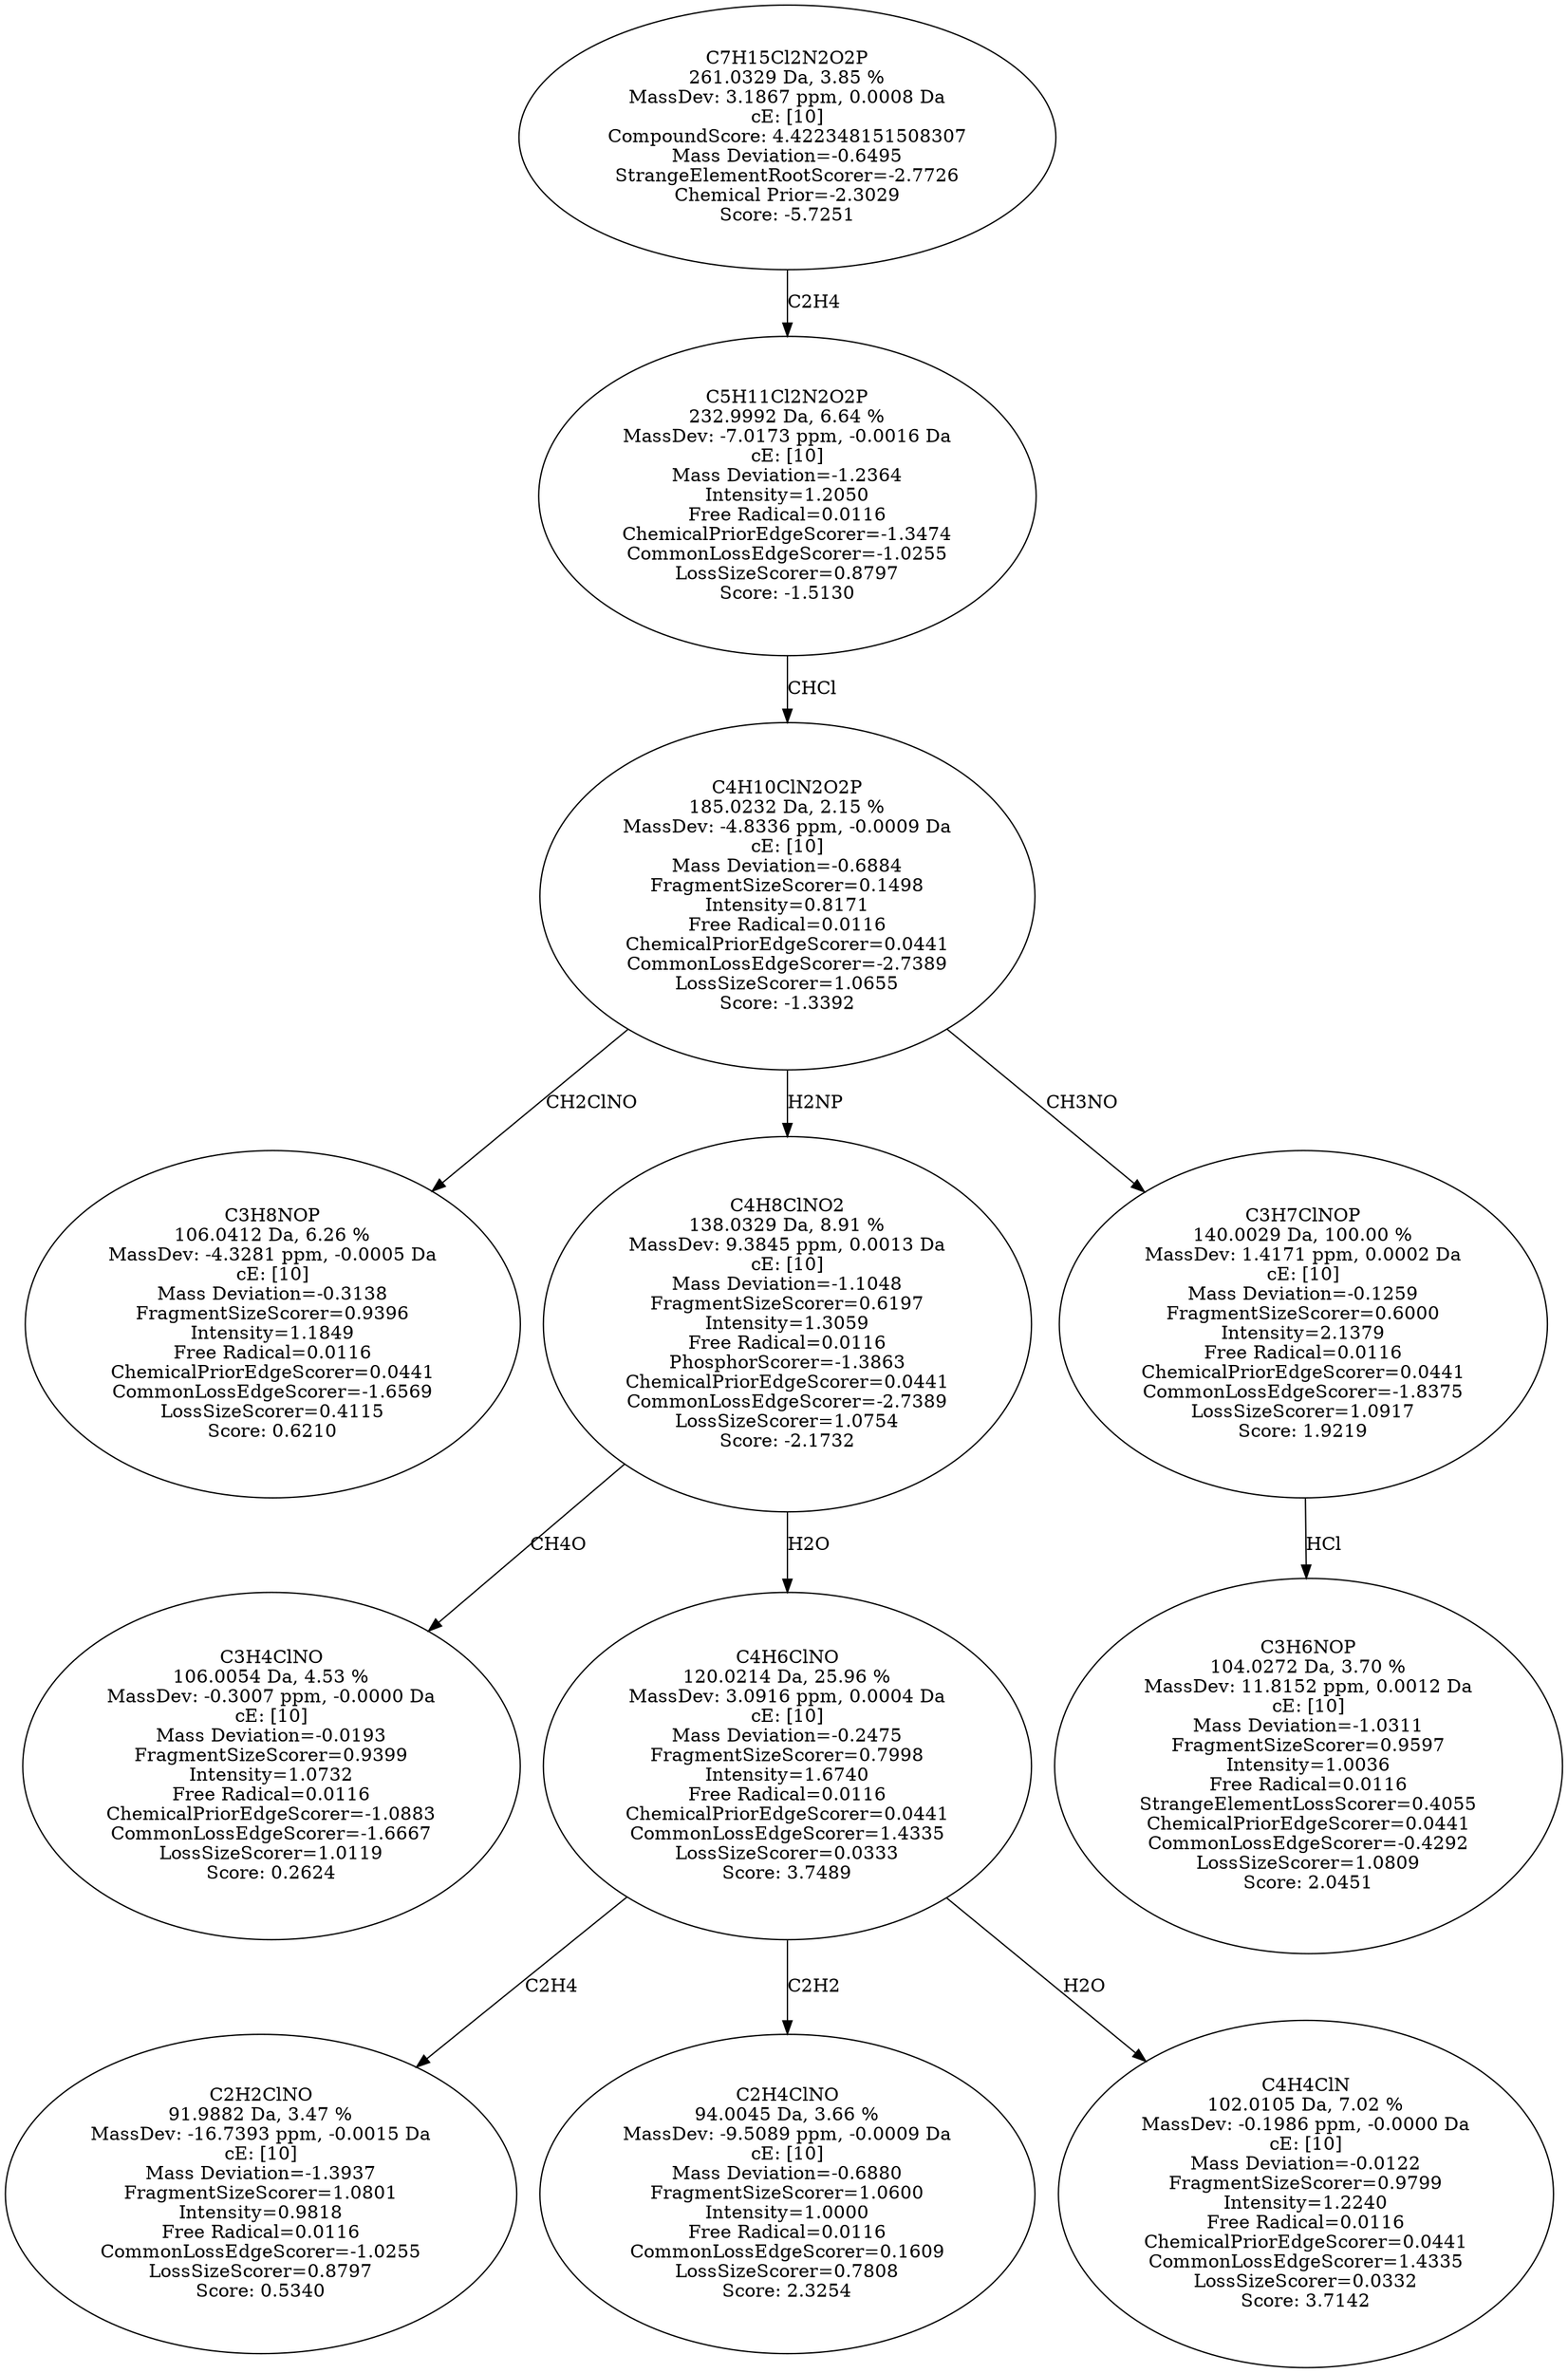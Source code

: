 strict digraph {
v1 [label="C3H8NOP\n106.0412 Da, 6.26 %\nMassDev: -4.3281 ppm, -0.0005 Da\ncE: [10]\nMass Deviation=-0.3138\nFragmentSizeScorer=0.9396\nIntensity=1.1849\nFree Radical=0.0116\nChemicalPriorEdgeScorer=0.0441\nCommonLossEdgeScorer=-1.6569\nLossSizeScorer=0.4115\nScore: 0.6210"];
v2 [label="C3H4ClNO\n106.0054 Da, 4.53 %\nMassDev: -0.3007 ppm, -0.0000 Da\ncE: [10]\nMass Deviation=-0.0193\nFragmentSizeScorer=0.9399\nIntensity=1.0732\nFree Radical=0.0116\nChemicalPriorEdgeScorer=-1.0883\nCommonLossEdgeScorer=-1.6667\nLossSizeScorer=1.0119\nScore: 0.2624"];
v3 [label="C2H2ClNO\n91.9882 Da, 3.47 %\nMassDev: -16.7393 ppm, -0.0015 Da\ncE: [10]\nMass Deviation=-1.3937\nFragmentSizeScorer=1.0801\nIntensity=0.9818\nFree Radical=0.0116\nCommonLossEdgeScorer=-1.0255\nLossSizeScorer=0.8797\nScore: 0.5340"];
v4 [label="C2H4ClNO\n94.0045 Da, 3.66 %\nMassDev: -9.5089 ppm, -0.0009 Da\ncE: [10]\nMass Deviation=-0.6880\nFragmentSizeScorer=1.0600\nIntensity=1.0000\nFree Radical=0.0116\nCommonLossEdgeScorer=0.1609\nLossSizeScorer=0.7808\nScore: 2.3254"];
v5 [label="C4H4ClN\n102.0105 Da, 7.02 %\nMassDev: -0.1986 ppm, -0.0000 Da\ncE: [10]\nMass Deviation=-0.0122\nFragmentSizeScorer=0.9799\nIntensity=1.2240\nFree Radical=0.0116\nChemicalPriorEdgeScorer=0.0441\nCommonLossEdgeScorer=1.4335\nLossSizeScorer=0.0332\nScore: 3.7142"];
v6 [label="C4H6ClNO\n120.0214 Da, 25.96 %\nMassDev: 3.0916 ppm, 0.0004 Da\ncE: [10]\nMass Deviation=-0.2475\nFragmentSizeScorer=0.7998\nIntensity=1.6740\nFree Radical=0.0116\nChemicalPriorEdgeScorer=0.0441\nCommonLossEdgeScorer=1.4335\nLossSizeScorer=0.0333\nScore: 3.7489"];
v7 [label="C4H8ClNO2\n138.0329 Da, 8.91 %\nMassDev: 9.3845 ppm, 0.0013 Da\ncE: [10]\nMass Deviation=-1.1048\nFragmentSizeScorer=0.6197\nIntensity=1.3059\nFree Radical=0.0116\nPhosphorScorer=-1.3863\nChemicalPriorEdgeScorer=0.0441\nCommonLossEdgeScorer=-2.7389\nLossSizeScorer=1.0754\nScore: -2.1732"];
v8 [label="C3H6NOP\n104.0272 Da, 3.70 %\nMassDev: 11.8152 ppm, 0.0012 Da\ncE: [10]\nMass Deviation=-1.0311\nFragmentSizeScorer=0.9597\nIntensity=1.0036\nFree Radical=0.0116\nStrangeElementLossScorer=0.4055\nChemicalPriorEdgeScorer=0.0441\nCommonLossEdgeScorer=-0.4292\nLossSizeScorer=1.0809\nScore: 2.0451"];
v9 [label="C3H7ClNOP\n140.0029 Da, 100.00 %\nMassDev: 1.4171 ppm, 0.0002 Da\ncE: [10]\nMass Deviation=-0.1259\nFragmentSizeScorer=0.6000\nIntensity=2.1379\nFree Radical=0.0116\nChemicalPriorEdgeScorer=0.0441\nCommonLossEdgeScorer=-1.8375\nLossSizeScorer=1.0917\nScore: 1.9219"];
v10 [label="C4H10ClN2O2P\n185.0232 Da, 2.15 %\nMassDev: -4.8336 ppm, -0.0009 Da\ncE: [10]\nMass Deviation=-0.6884\nFragmentSizeScorer=0.1498\nIntensity=0.8171\nFree Radical=0.0116\nChemicalPriorEdgeScorer=0.0441\nCommonLossEdgeScorer=-2.7389\nLossSizeScorer=1.0655\nScore: -1.3392"];
v11 [label="C5H11Cl2N2O2P\n232.9992 Da, 6.64 %\nMassDev: -7.0173 ppm, -0.0016 Da\ncE: [10]\nMass Deviation=-1.2364\nIntensity=1.2050\nFree Radical=0.0116\nChemicalPriorEdgeScorer=-1.3474\nCommonLossEdgeScorer=-1.0255\nLossSizeScorer=0.8797\nScore: -1.5130"];
v12 [label="C7H15Cl2N2O2P\n261.0329 Da, 3.85 %\nMassDev: 3.1867 ppm, 0.0008 Da\ncE: [10]\nCompoundScore: 4.422348151508307\nMass Deviation=-0.6495\nStrangeElementRootScorer=-2.7726\nChemical Prior=-2.3029\nScore: -5.7251"];
v10 -> v1 [label="CH2ClNO"];
v7 -> v2 [label="CH4O"];
v6 -> v3 [label="C2H4"];
v6 -> v4 [label="C2H2"];
v6 -> v5 [label="H2O"];
v7 -> v6 [label="H2O"];
v10 -> v7 [label="H2NP"];
v9 -> v8 [label="HCl"];
v10 -> v9 [label="CH3NO"];
v11 -> v10 [label="CHCl"];
v12 -> v11 [label="C2H4"];
}